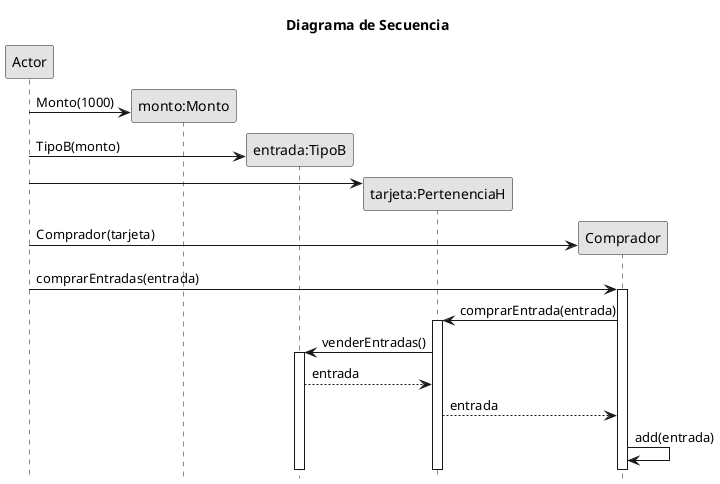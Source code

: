 

@startuml Diagrama de Secuencia
title Diagrama de Secuencia

skinparam monochrome true
hide footbox

participant Actor
participant "monto:Monto" as Monto
participant "entrada:TipoB" as TipoB
participant "tarjeta:PertenenciaH" as PertenenciaH
participant "Comprador" as Comprador




create Monto
Actor -> Monto: Monto(1000)

create TipoB
Actor -> TipoB: TipoB(monto)

create PertenenciaH
Actor -> PertenenciaH

create Comprador
Actor -> Comprador: Comprador(tarjeta)



Actor -> Comprador : comprarEntradas(entrada)

activate Comprador 
Comprador -> PertenenciaH: comprarEntrada(entrada)

activate PertenenciaH
PertenenciaH -> TipoB: venderEntradas()

activate TipoB
TipoB --> PertenenciaH: entrada

PertenenciaH --> Comprador: entrada
Comprador -> Comprador: add(entrada)


@enduml